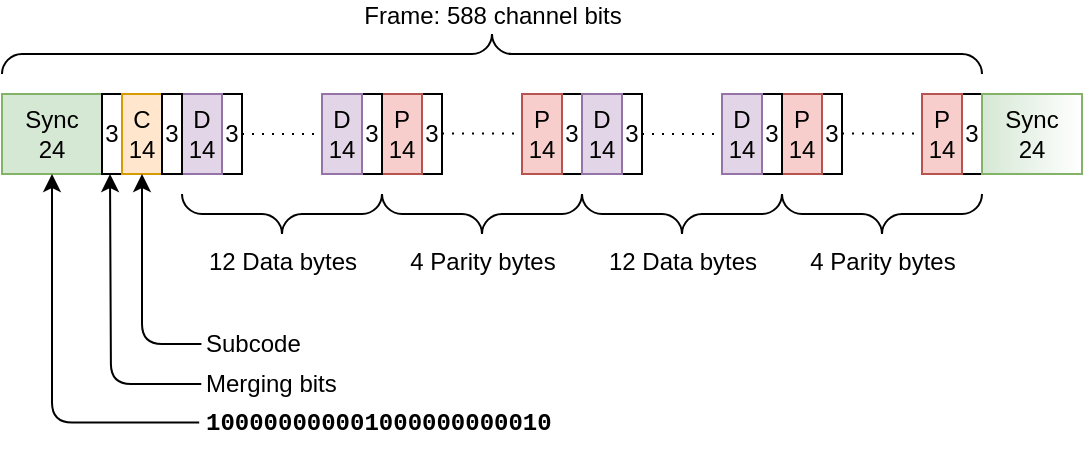 <mxfile version="20.7.4" type="device"><diagram id="ia2NXe548NZK1BsyBFIX" name="Page-1"><mxGraphModel dx="370" dy="312" grid="1" gridSize="10" guides="1" tooltips="1" connect="1" arrows="1" fold="1" page="1" pageScale="1" pageWidth="900" pageHeight="1600" math="0" shadow="0"><root><mxCell id="0"/><mxCell id="1" parent="0"/><mxCell id="Nf9XSURd1aB5fNvSLOlH-1" value="&lt;div&gt;Sync&lt;/div&gt;&lt;div&gt;24&lt;br&gt;&lt;/div&gt;" style="rounded=0;whiteSpace=wrap;html=1;fillColor=#d5e8d4;strokeColor=#82b366;" vertex="1" parent="1"><mxGeometry x="140" y="160" width="50" height="40" as="geometry"/></mxCell><mxCell id="Nf9XSURd1aB5fNvSLOlH-2" value="3" style="rounded=0;whiteSpace=wrap;html=1;" vertex="1" parent="1"><mxGeometry x="190" y="160" width="10" height="40" as="geometry"/></mxCell><mxCell id="Nf9XSURd1aB5fNvSLOlH-3" value="C 14" style="rounded=0;whiteSpace=wrap;html=1;fillColor=#ffe6cc;strokeColor=#d79b00;" vertex="1" parent="1"><mxGeometry x="200" y="160" width="20" height="40" as="geometry"/></mxCell><mxCell id="Nf9XSURd1aB5fNvSLOlH-5" value="3" style="rounded=0;whiteSpace=wrap;html=1;" vertex="1" parent="1"><mxGeometry x="250" y="160" width="10" height="40" as="geometry"/></mxCell><mxCell id="Nf9XSURd1aB5fNvSLOlH-6" value="&lt;div&gt;D&lt;/div&gt;&lt;div&gt;14&lt;br&gt;&lt;/div&gt;" style="rounded=0;whiteSpace=wrap;html=1;fillColor=#e1d5e7;strokeColor=#9673a6;" vertex="1" parent="1"><mxGeometry x="230" y="160" width="20" height="40" as="geometry"/></mxCell><mxCell id="Nf9XSURd1aB5fNvSLOlH-45" value="" style="endArrow=none;dashed=1;html=1;rounded=0;dashPattern=1 4;exitX=1;exitY=0.5;exitDx=0;exitDy=0;entryX=0;entryY=0.5;entryDx=0;entryDy=0;" edge="1" parent="1"><mxGeometry width="50" height="50" relative="1" as="geometry"><mxPoint x="260" y="180" as="sourcePoint"/><mxPoint x="300" y="180" as="targetPoint"/></mxGeometry></mxCell><mxCell id="Nf9XSURd1aB5fNvSLOlH-46" value="&lt;div&gt;12 Data bytes&lt;/div&gt;" style="verticalLabelPosition=bottom;shadow=0;dashed=0;align=center;html=1;verticalAlign=top;strokeWidth=1;shape=mxgraph.mockup.markup.curlyBrace;strokeColor=#000000;fillStyle=solid;fillColor=#000000;direction=west;" vertex="1" parent="1"><mxGeometry x="230" y="210" width="100" height="20" as="geometry"/></mxCell><mxCell id="Nf9XSURd1aB5fNvSLOlH-47" value="3" style="rounded=0;whiteSpace=wrap;html=1;" vertex="1" parent="1"><mxGeometry x="350" y="160" width="10" height="40" as="geometry"/></mxCell><mxCell id="Nf9XSURd1aB5fNvSLOlH-48" value="&lt;div&gt;P&lt;br&gt;&lt;/div&gt;&lt;div&gt;14&lt;br&gt;&lt;/div&gt;" style="rounded=0;whiteSpace=wrap;html=1;fillColor=#f8cecc;strokeColor=#b85450;" vertex="1" parent="1"><mxGeometry x="330" y="160" width="20" height="40" as="geometry"/></mxCell><mxCell id="Nf9XSURd1aB5fNvSLOlH-51" value="" style="endArrow=none;dashed=1;html=1;rounded=0;dashPattern=1 4;exitX=1;exitY=0.5;exitDx=0;exitDy=0;entryX=0;entryY=0.5;entryDx=0;entryDy=0;" edge="1" parent="1"><mxGeometry width="50" height="50" relative="1" as="geometry"><mxPoint x="360" y="179.76" as="sourcePoint"/><mxPoint x="400" y="179.76" as="targetPoint"/></mxGeometry></mxCell><mxCell id="Nf9XSURd1aB5fNvSLOlH-52" value="3" style="rounded=0;whiteSpace=wrap;html=1;" vertex="1" parent="1"><mxGeometry x="420" y="160" width="10" height="40" as="geometry"/></mxCell><mxCell id="Nf9XSURd1aB5fNvSLOlH-53" value="&lt;div&gt;P&lt;br&gt;&lt;/div&gt;&lt;div&gt;14&lt;br&gt;&lt;/div&gt;" style="rounded=0;whiteSpace=wrap;html=1;fillColor=#f8cecc;strokeColor=#b85450;" vertex="1" parent="1"><mxGeometry x="400" y="160" width="20" height="40" as="geometry"/></mxCell><mxCell id="Nf9XSURd1aB5fNvSLOlH-54" value="&lt;div&gt;4 Parity bytes&lt;br&gt;&lt;/div&gt;" style="verticalLabelPosition=bottom;shadow=0;dashed=0;align=center;html=1;verticalAlign=top;strokeWidth=1;shape=mxgraph.mockup.markup.curlyBrace;strokeColor=#000000;fillStyle=solid;fillColor=#000000;direction=west;" vertex="1" parent="1"><mxGeometry x="330" y="210" width="100" height="20" as="geometry"/></mxCell><mxCell id="Nf9XSURd1aB5fNvSLOlH-71" value="Frame: 588 channel bits" style="verticalLabelPosition=top;shadow=0;dashed=0;align=center;html=1;verticalAlign=bottom;strokeWidth=1;shape=mxgraph.mockup.markup.curlyBrace;strokeColor=#000000;fillStyle=solid;fillColor=#000000;direction=east;labelPosition=center;" vertex="1" parent="1"><mxGeometry x="140" y="130" width="490" height="20" as="geometry"/></mxCell><mxCell id="Nf9XSURd1aB5fNvSLOlH-75" value="3" style="rounded=0;whiteSpace=wrap;html=1;" vertex="1" parent="1"><mxGeometry x="320" y="160" width="10" height="40" as="geometry"/></mxCell><mxCell id="Nf9XSURd1aB5fNvSLOlH-76" value="&lt;div&gt;D&lt;/div&gt;&lt;div&gt;14&lt;br&gt;&lt;/div&gt;" style="rounded=0;whiteSpace=wrap;html=1;fillColor=#e1d5e7;strokeColor=#9673a6;" vertex="1" parent="1"><mxGeometry x="300" y="160" width="20" height="40" as="geometry"/></mxCell><mxCell id="Nf9XSURd1aB5fNvSLOlH-77" value="3" style="rounded=0;whiteSpace=wrap;html=1;" vertex="1" parent="1"><mxGeometry x="220" y="160" width="10" height="40" as="geometry"/></mxCell><mxCell id="Nf9XSURd1aB5fNvSLOlH-93" value="3" style="rounded=0;whiteSpace=wrap;html=1;" vertex="1" parent="1"><mxGeometry x="450" y="160" width="10" height="40" as="geometry"/></mxCell><mxCell id="Nf9XSURd1aB5fNvSLOlH-94" value="&lt;div&gt;D&lt;/div&gt;&lt;div&gt;14&lt;br&gt;&lt;/div&gt;" style="rounded=0;whiteSpace=wrap;html=1;fillColor=#e1d5e7;strokeColor=#9673a6;" vertex="1" parent="1"><mxGeometry x="430" y="160" width="20" height="40" as="geometry"/></mxCell><mxCell id="Nf9XSURd1aB5fNvSLOlH-95" value="" style="endArrow=none;dashed=1;html=1;rounded=0;dashPattern=1 4;exitX=1;exitY=0.5;exitDx=0;exitDy=0;entryX=0;entryY=0.5;entryDx=0;entryDy=0;" edge="1" parent="1"><mxGeometry width="50" height="50" relative="1" as="geometry"><mxPoint x="460" y="180" as="sourcePoint"/><mxPoint x="500" y="180" as="targetPoint"/></mxGeometry></mxCell><mxCell id="Nf9XSURd1aB5fNvSLOlH-96" value="&lt;div&gt;12 Data bytes&lt;/div&gt;" style="verticalLabelPosition=bottom;shadow=0;dashed=0;align=center;html=1;verticalAlign=top;strokeWidth=1;shape=mxgraph.mockup.markup.curlyBrace;strokeColor=#000000;fillStyle=solid;fillColor=#000000;direction=west;" vertex="1" parent="1"><mxGeometry x="430" y="210" width="100" height="20" as="geometry"/></mxCell><mxCell id="Nf9XSURd1aB5fNvSLOlH-97" value="3" style="rounded=0;whiteSpace=wrap;html=1;" vertex="1" parent="1"><mxGeometry x="550" y="160" width="10" height="40" as="geometry"/></mxCell><mxCell id="Nf9XSURd1aB5fNvSLOlH-98" value="&lt;div&gt;P&lt;br&gt;&lt;/div&gt;&lt;div&gt;14&lt;br&gt;&lt;/div&gt;" style="rounded=0;whiteSpace=wrap;html=1;fillColor=#f8cecc;strokeColor=#b85450;" vertex="1" parent="1"><mxGeometry x="530" y="160" width="20" height="40" as="geometry"/></mxCell><mxCell id="Nf9XSURd1aB5fNvSLOlH-99" value="" style="endArrow=none;dashed=1;html=1;rounded=0;dashPattern=1 4;exitX=1;exitY=0.5;exitDx=0;exitDy=0;entryX=0;entryY=0.5;entryDx=0;entryDy=0;" edge="1" parent="1"><mxGeometry width="50" height="50" relative="1" as="geometry"><mxPoint x="560" y="179.76" as="sourcePoint"/><mxPoint x="600" y="179.76" as="targetPoint"/></mxGeometry></mxCell><mxCell id="Nf9XSURd1aB5fNvSLOlH-100" value="3" style="rounded=0;whiteSpace=wrap;html=1;" vertex="1" parent="1"><mxGeometry x="620" y="160" width="10" height="40" as="geometry"/></mxCell><mxCell id="Nf9XSURd1aB5fNvSLOlH-101" value="&lt;div&gt;P&lt;br&gt;&lt;/div&gt;&lt;div&gt;14&lt;br&gt;&lt;/div&gt;" style="rounded=0;whiteSpace=wrap;html=1;fillColor=#f8cecc;strokeColor=#b85450;" vertex="1" parent="1"><mxGeometry x="600" y="160" width="20" height="40" as="geometry"/></mxCell><mxCell id="Nf9XSURd1aB5fNvSLOlH-102" value="&lt;div&gt;4 Parity bytes&lt;br&gt;&lt;/div&gt;" style="verticalLabelPosition=bottom;shadow=0;dashed=0;align=center;html=1;verticalAlign=top;strokeWidth=1;shape=mxgraph.mockup.markup.curlyBrace;strokeColor=#000000;fillStyle=solid;fillColor=#000000;direction=west;" vertex="1" parent="1"><mxGeometry x="530" y="210" width="100" height="20" as="geometry"/></mxCell><mxCell id="Nf9XSURd1aB5fNvSLOlH-103" value="3" style="rounded=0;whiteSpace=wrap;html=1;" vertex="1" parent="1"><mxGeometry x="520" y="160" width="10" height="40" as="geometry"/></mxCell><mxCell id="Nf9XSURd1aB5fNvSLOlH-104" value="&lt;div&gt;D&lt;/div&gt;&lt;div&gt;14&lt;br&gt;&lt;/div&gt;" style="rounded=0;whiteSpace=wrap;html=1;fillColor=#e1d5e7;strokeColor=#9673a6;" vertex="1" parent="1"><mxGeometry x="500" y="160" width="20" height="40" as="geometry"/></mxCell><mxCell id="Nf9XSURd1aB5fNvSLOlH-106" style="edgeStyle=orthogonalEdgeStyle;orthogonalLoop=1;jettySize=auto;html=1;fontFamily=Courier New;rounded=1;entryX=0.5;entryY=1;entryDx=0;entryDy=0;exitX=-0.007;exitY=0.473;exitDx=0;exitDy=0;exitPerimeter=0;" edge="1" parent="1" source="Nf9XSURd1aB5fNvSLOlH-105" target="Nf9XSURd1aB5fNvSLOlH-1"><mxGeometry relative="1" as="geometry"><mxPoint x="220" y="305" as="sourcePoint"/><mxPoint x="160" y="210" as="targetPoint"/></mxGeometry></mxCell><mxCell id="Nf9XSURd1aB5fNvSLOlH-105" value="100000000001000000000010" style="text;html=1;align=left;verticalAlign=middle;resizable=0;points=[];autosize=1;strokeColor=none;fillColor=none;fontFamily=Courier New;fontStyle=1" vertex="1" parent="1"><mxGeometry x="240" y="310" width="200" height="30" as="geometry"/></mxCell><mxCell id="Nf9XSURd1aB5fNvSLOlH-108" style="edgeStyle=orthogonalEdgeStyle;orthogonalLoop=1;jettySize=auto;html=1;fontFamily=Courier New;rounded=1;entryX=0.5;entryY=1;entryDx=0;entryDy=0;exitX=-0.004;exitY=0.501;exitDx=0;exitDy=0;exitPerimeter=0;" edge="1" parent="1" source="Nf9XSURd1aB5fNvSLOlH-109" target="Nf9XSURd1aB5fNvSLOlH-3"><mxGeometry relative="1" as="geometry"><mxPoint x="229" y="285" as="sourcePoint"/><mxPoint x="190" y="230" as="targetPoint"/></mxGeometry></mxCell><mxCell id="Nf9XSURd1aB5fNvSLOlH-109" value="&lt;font face=&quot;Helvetica&quot;&gt;Subcode&lt;/font&gt;" style="text;html=1;align=left;verticalAlign=middle;resizable=0;points=[];autosize=1;strokeColor=none;fillColor=none;fontFamily=Courier New;fillStyle=solid;" vertex="1" parent="1"><mxGeometry x="240" y="270" width="70" height="30" as="geometry"/></mxCell><mxCell id="Nf9XSURd1aB5fNvSLOlH-110" value="&lt;div align=&quot;left&quot;&gt;&lt;font face=&quot;Helvetica&quot;&gt;Merging bits&lt;/font&gt;&lt;br&gt;&lt;/div&gt;" style="text;html=1;align=left;verticalAlign=middle;resizable=0;points=[];autosize=1;strokeColor=none;fillColor=none;fontFamily=Courier New;fillStyle=solid;" vertex="1" parent="1"><mxGeometry x="240" y="290" width="90" height="30" as="geometry"/></mxCell><mxCell id="Nf9XSURd1aB5fNvSLOlH-111" style="edgeStyle=orthogonalEdgeStyle;orthogonalLoop=1;jettySize=auto;html=1;fontFamily=Courier New;rounded=1;exitX=-0.004;exitY=0.501;exitDx=0;exitDy=0;exitPerimeter=0;" edge="1" source="Nf9XSURd1aB5fNvSLOlH-110" parent="1"><mxGeometry relative="1" as="geometry"><mxPoint x="219" y="305" as="sourcePoint"/><mxPoint x="194" y="200" as="targetPoint"/></mxGeometry></mxCell><mxCell id="Nf9XSURd1aB5fNvSLOlH-112" value="&lt;div&gt;Sync&lt;/div&gt;&lt;div&gt;24&lt;br&gt;&lt;/div&gt;" style="rounded=0;whiteSpace=wrap;html=1;fillColor=#d5e8d4;strokeColor=#82b366;gradientColor=#ffffff;gradientDirection=east;" vertex="1" parent="1"><mxGeometry x="630" y="160" width="50" height="40" as="geometry"/></mxCell></root></mxGraphModel></diagram></mxfile>